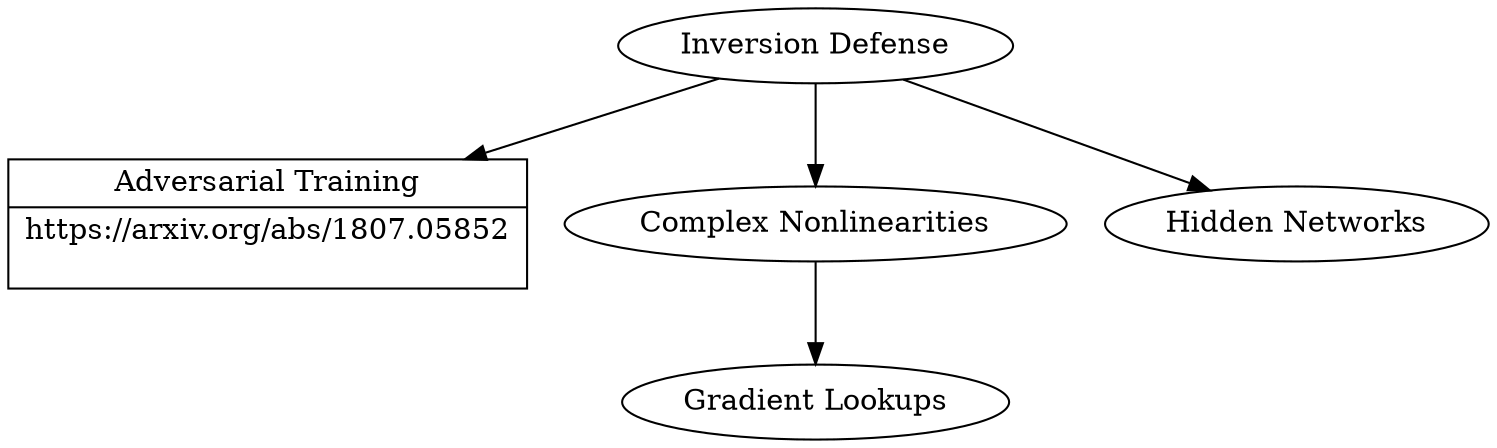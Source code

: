 // Taxonomy of Secure Deep Learning
digraph "Inversion Defenses" {
	"Adversarial Training" [label="{<f0> Adversarial Training |<f1> https://arxiv.org/abs/1807.05852\n\n}" shape=record]
	"Inversion Defense" -> "Complex Nonlinearities"
	"Inversion Defense" -> "Hidden Networks"
	"Inversion Defense" -> "Adversarial Training"
	"Complex Nonlinearities" -> "Gradient Lookups"
}
